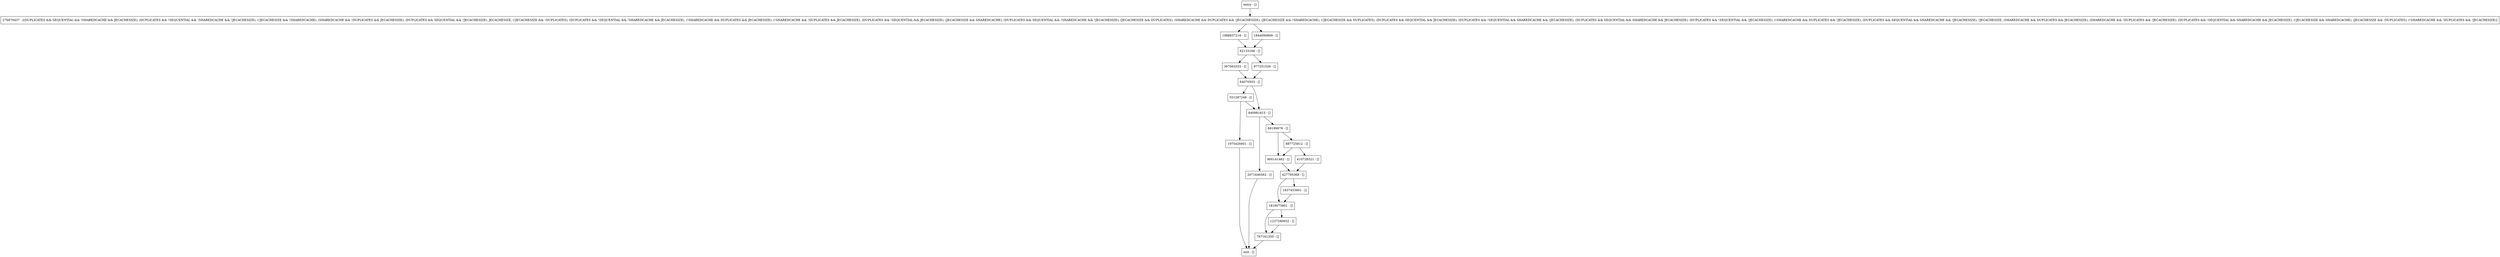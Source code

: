 digraph serializeLN {
node [shape=record];
1816073801 [label="1816073801 - []"];
1988837216 [label="1988837216 - []"];
64070503 [label="64070503 - []"];
62133166 [label="62133166 - []"];
410728321 [label="410728321 - []"];
1975426601 [label="1975426601 - []"];
767161200 [label="767161200 - []"];
900141462 [label="900141462 - []"];
1844090809 [label="1844090809 - []"];
367063333 [label="367063333 - []"];
2071646562 [label="2071646562 - []"];
977251526 [label="977251526 - []"];
551287248 [label="551287248 - []"];
840981815 [label="840981815 - []"];
276879437 [label="276879437 - [(DUPLICATES && SEQUENTIAL && !SHAREDCACHE && JECACHESIZE), (DUPLICATES && !SEQUENTIAL && !SHAREDCACHE && !JECACHESIZE), (!JECACHESIZE && !SHAREDCACHE), (SHAREDCACHE && !DUPLICATES && JECACHESIZE), (DUPLICATES && SEQUENTIAL && !JECACHESIZE), JECACHESIZE, (!JECACHESIZE && !DUPLICATES), (DUPLICATES && !SEQUENTIAL && !SHAREDCACHE && JECACHESIZE), (!SHAREDCACHE && DUPLICATES && JECACHESIZE), (!SHAREDCACHE && !DUPLICATES && JECACHESIZE), (DUPLICATES && !SEQUENTIAL && JECACHESIZE), (JECACHESIZE && SHAREDCACHE), (DUPLICATES && SEQUENTIAL && !SHAREDCACHE && !JECACHESIZE), (JECACHESIZE && DUPLICATES), (SHAREDCACHE && DUPLICATES && !JECACHESIZE), (JECACHESIZE && !SHAREDCACHE), (!JECACHESIZE && DUPLICATES), (DUPLICATES && SEQUENTIAL && JECACHESIZE), (DUPLICATES && !SEQUENTIAL && SHAREDCACHE && !JECACHESIZE), (DUPLICATES && SEQUENTIAL && SHAREDCACHE && JECACHESIZE), (DUPLICATES && !SEQUENTIAL && !JECACHESIZE), (!SHAREDCACHE && DUPLICATES && !JECACHESIZE), (DUPLICATES && SEQUENTIAL && SHAREDCACHE && !JECACHESIZE), !JECACHESIZE, (SHAREDCACHE && DUPLICATES && JECACHESIZE), (SHAREDCACHE && !DUPLICATES && !JECACHESIZE), (DUPLICATES && !SEQUENTIAL && SHAREDCACHE && JECACHESIZE), (!JECACHESIZE && SHAREDCACHE), (JECACHESIZE && !DUPLICATES), (!SHAREDCACHE && !DUPLICATES && !JECACHESIZE)]"];
entry [label="entry - []"];
exit [label="exit - []"];
887725812 [label="887725812 - []"];
1237280652 [label="1237280652 - []"];
427795368 [label="427795368 - []"];
68199076 [label="68199076 - []"];
1637453901 [label="1637453901 - []"];
entry;
exit;
1816073801 -> 1237280652;
1816073801 -> 767161200;
1988837216 -> 62133166;
64070503 -> 551287248;
64070503 -> 840981815;
62133166 -> 367063333;
62133166 -> 977251526;
410728321 -> 427795368;
1975426601 -> exit;
767161200 -> exit;
900141462 -> 427795368;
1844090809 -> 62133166;
367063333 -> 64070503;
2071646562 -> exit;
977251526 -> 64070503;
551287248 -> 1975426601;
551287248 -> 840981815;
840981815 -> 68199076;
840981815 -> 2071646562;
276879437 -> 1988837216;
276879437 -> 1844090809;
entry -> 276879437;
887725812 -> 410728321;
887725812 -> 900141462;
1237280652 -> 767161200;
427795368 -> 1816073801;
427795368 -> 1637453901;
68199076 -> 887725812;
68199076 -> 900141462;
1637453901 -> 1816073801;
}
